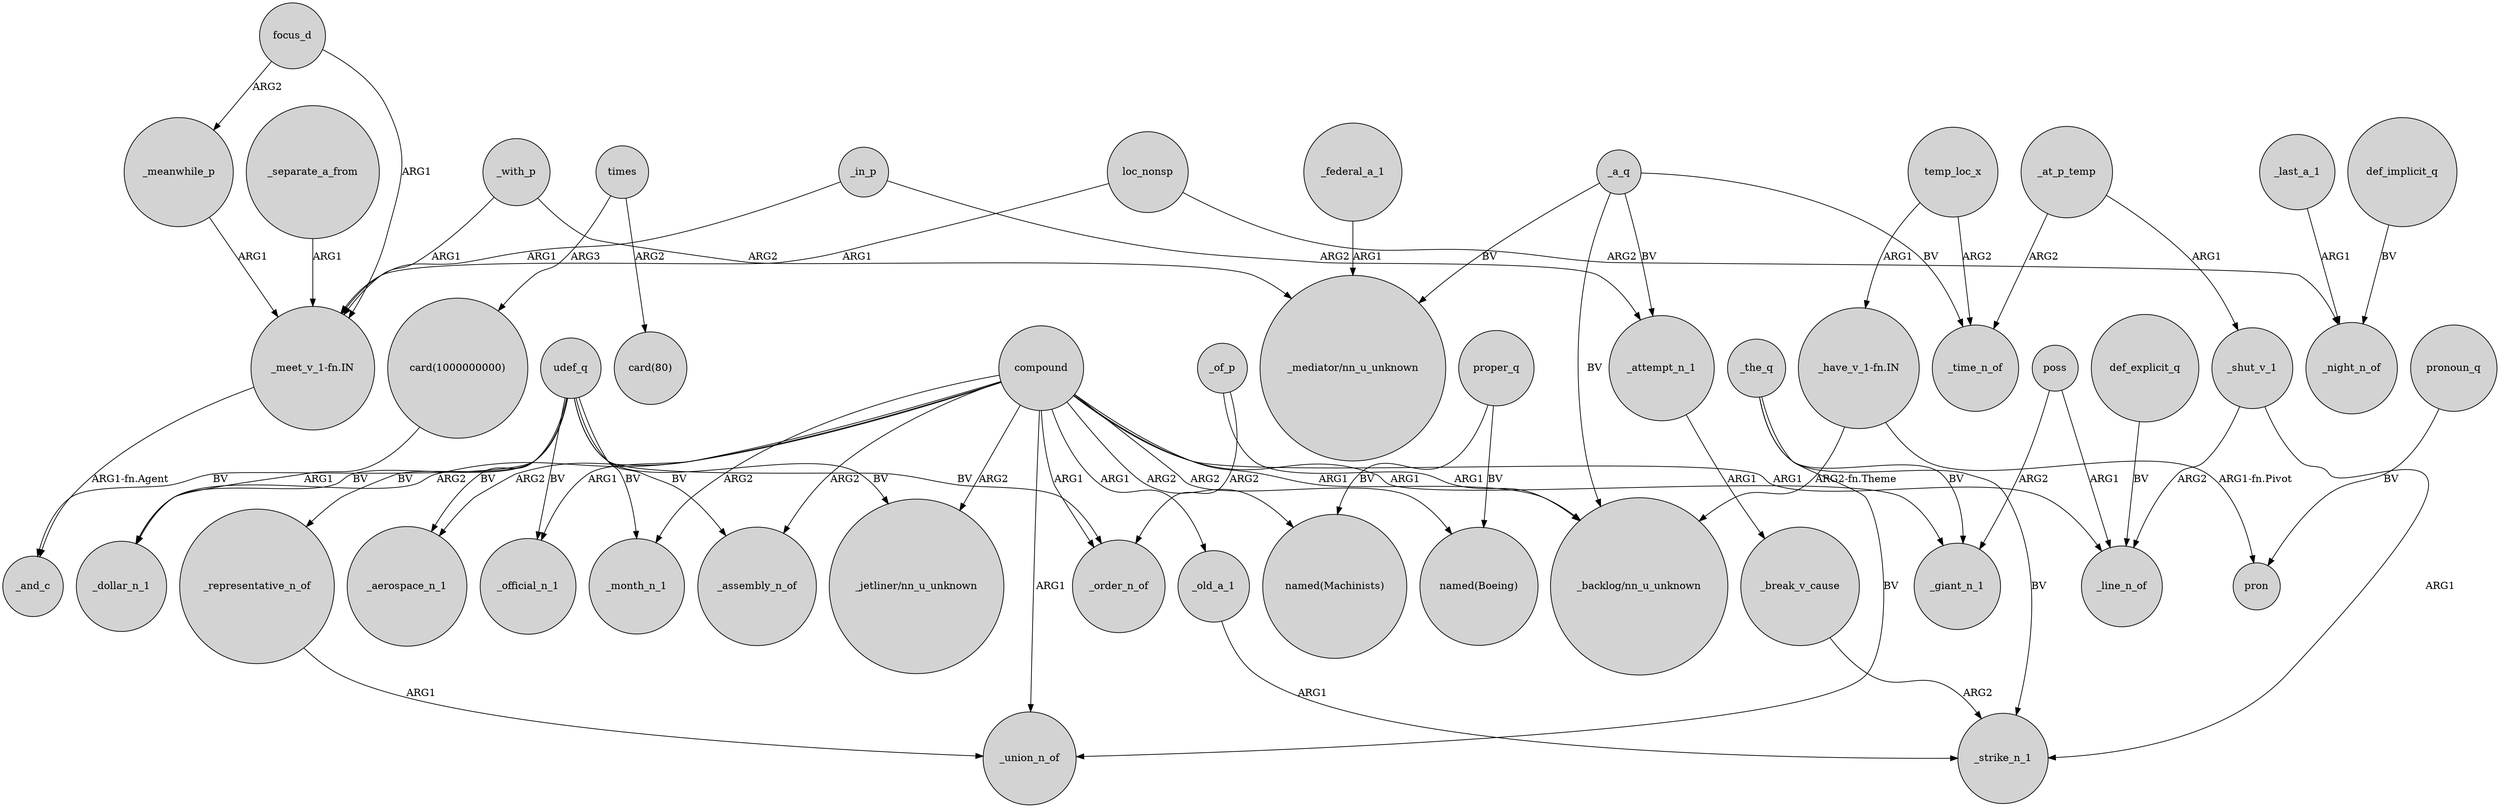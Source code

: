 digraph {
	node [shape=circle style=filled]
	compound -> _assembly_n_of [label=ARG2]
	_shut_v_1 -> _line_n_of [label=ARG2]
	compound -> _aerospace_n_1 [label=ARG2]
	def_implicit_q -> _night_n_of [label=BV]
	compound -> _month_n_1 [label=ARG2]
	_federal_a_1 -> "_mediator/nn_u_unknown" [label=ARG1]
	udef_q -> _order_n_of [label=BV]
	"_meet_v_1-fn.IN" -> _and_c [label="ARG1-fn.Agent"]
	_meanwhile_p -> "_meet_v_1-fn.IN" [label=ARG1]
	compound -> _giant_n_1 [label=ARG1]
	def_explicit_q -> _line_n_of [label=BV]
	_old_a_1 -> _strike_n_1 [label=ARG1]
	udef_q -> _aerospace_n_1 [label=BV]
	compound -> "named(Machinists)" [label=ARG2]
	udef_q -> _assembly_n_of [label=BV]
	_the_q -> _strike_n_1 [label=BV]
	_in_p -> "_meet_v_1-fn.IN" [label=ARG1]
	_shut_v_1 -> _strike_n_1 [label=ARG1]
	_at_p_temp -> _time_n_of [label=ARG2]
	proper_q -> "named(Boeing)" [label=BV]
	_a_q -> _time_n_of [label=BV]
	_the_q -> _union_n_of [label=BV]
	times -> "card(80)" [label=ARG2]
	udef_q -> _representative_n_of [label=BV]
	udef_q -> _month_n_1 [label=BV]
	"_have_v_1-fn.IN" -> pron [label="ARG1-fn.Pivot"]
	_a_q -> _attempt_n_1 [label=BV]
	_attempt_n_1 -> _break_v_cause [label=ARG1]
	_with_p -> "_mediator/nn_u_unknown" [label=ARG2]
	_of_p -> _order_n_of [label=ARG2]
	times -> "card(1000000000)" [label=ARG3]
	focus_d -> "_meet_v_1-fn.IN" [label=ARG1]
	proper_q -> "named(Machinists)" [label=BV]
	compound -> _old_a_1 [label=ARG1]
	pronoun_q -> pron [label=BV]
	compound -> _line_n_of [label=ARG1]
	poss -> _line_n_of [label=ARG1]
	_of_p -> "_backlog/nn_u_unknown" [label=ARG1]
	temp_loc_x -> _time_n_of [label=ARG2]
	compound -> _order_n_of [label=ARG1]
	focus_d -> _meanwhile_p [label=ARG2]
	udef_q -> _official_n_1 [label=BV]
	compound -> "_backlog/nn_u_unknown" [label=ARG1]
	_a_q -> "_mediator/nn_u_unknown" [label=BV]
	_in_p -> _attempt_n_1 [label=ARG2]
	"_have_v_1-fn.IN" -> "_backlog/nn_u_unknown" [label="ARG2-fn.Theme"]
	compound -> "_jetliner/nn_u_unknown" [label=ARG2]
	_the_q -> _giant_n_1 [label=BV]
	_separate_a_from -> "_meet_v_1-fn.IN" [label=ARG1]
	temp_loc_x -> "_have_v_1-fn.IN" [label=ARG1]
	_break_v_cause -> _strike_n_1 [label=ARG2]
	compound -> _official_n_1 [label=ARG1]
	_at_p_temp -> _shut_v_1 [label=ARG1]
	_with_p -> "_meet_v_1-fn.IN" [label=ARG1]
	loc_nonsp -> _night_n_of [label=ARG2]
	compound -> "named(Boeing)" [label=ARG2]
	"card(1000000000)" -> _dollar_n_1 [label=ARG1]
	poss -> _giant_n_1 [label=ARG2]
	udef_q -> _and_c [label=BV]
	compound -> _union_n_of [label=ARG1]
	loc_nonsp -> "_meet_v_1-fn.IN" [label=ARG1]
	compound -> _dollar_n_1 [label=ARG2]
	_a_q -> "_backlog/nn_u_unknown" [label=BV]
	_representative_n_of -> _union_n_of [label=ARG1]
	_last_a_1 -> _night_n_of [label=ARG1]
	udef_q -> _dollar_n_1 [label=BV]
	udef_q -> "_jetliner/nn_u_unknown" [label=BV]
}
